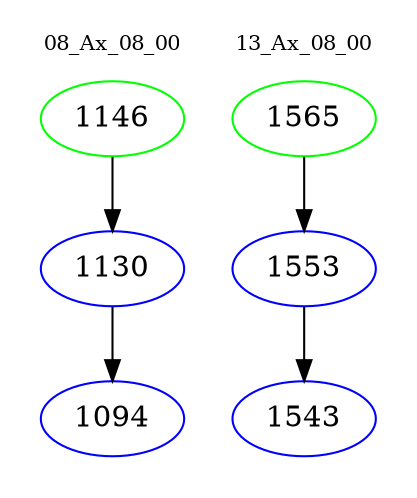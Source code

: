 digraph{
subgraph cluster_0 {
color = white
label = "08_Ax_08_00";
fontsize=10;
T0_1146 [label="1146", color="green"]
T0_1146 -> T0_1130 [color="black"]
T0_1130 [label="1130", color="blue"]
T0_1130 -> T0_1094 [color="black"]
T0_1094 [label="1094", color="blue"]
}
subgraph cluster_1 {
color = white
label = "13_Ax_08_00";
fontsize=10;
T1_1565 [label="1565", color="green"]
T1_1565 -> T1_1553 [color="black"]
T1_1553 [label="1553", color="blue"]
T1_1553 -> T1_1543 [color="black"]
T1_1543 [label="1543", color="blue"]
}
}
